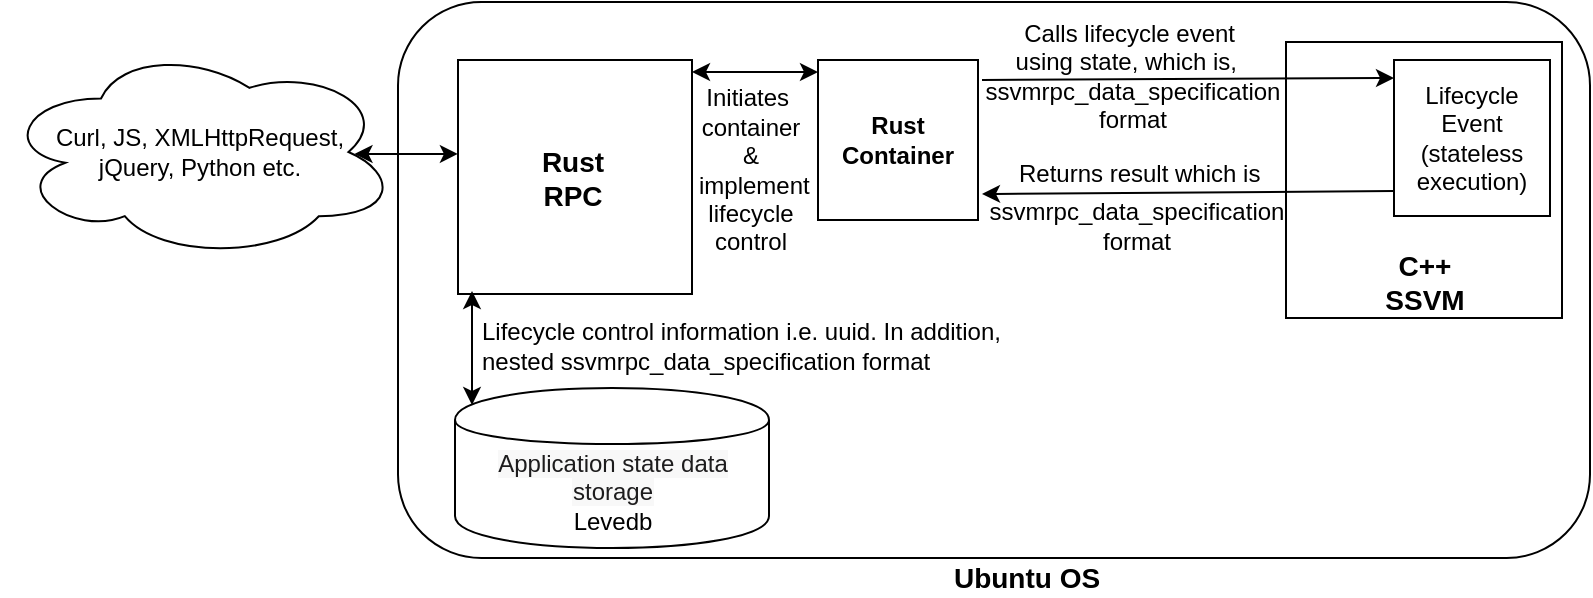 <mxfile version="12.3.1" type="device" pages="1"><diagram id="AzzvKmBrBaUZLXZ1Zjp-" name="Page-1"><mxGraphModel dx="1092" dy="594" grid="0" gridSize="10" guides="1" tooltips="1" connect="1" arrows="1" fold="1" page="1" pageScale="1" pageWidth="827" pageHeight="1169" math="0" shadow="0"><root><mxCell id="0"/><mxCell id="1" parent="0"/><mxCell id="f4qAklMeAp4ld8IiekA0-16" value="" style="rounded=1;whiteSpace=wrap;html=1;" vertex="1" parent="1"><mxGeometry x="203" y="131" width="596" height="278" as="geometry"/></mxCell><mxCell id="f4qAklMeAp4ld8IiekA0-4" value="" style="whiteSpace=wrap;html=1;aspect=fixed;" vertex="1" parent="1"><mxGeometry x="647" y="151" width="138" height="138" as="geometry"/></mxCell><mxCell id="f4qAklMeAp4ld8IiekA0-1" value="" style="whiteSpace=wrap;html=1;aspect=fixed;" vertex="1" parent="1"><mxGeometry x="233" y="160" width="117" height="117" as="geometry"/></mxCell><mxCell id="f4qAklMeAp4ld8IiekA0-2" value="&lt;b&gt;Rust&lt;br&gt;Container&lt;/b&gt;" style="whiteSpace=wrap;html=1;aspect=fixed;" vertex="1" parent="1"><mxGeometry x="413" y="160" width="80" height="80" as="geometry"/></mxCell><mxCell id="f4qAklMeAp4ld8IiekA0-3" value="Lifecycle Event&lt;br&gt;(stateless&lt;br&gt;execution)" style="whiteSpace=wrap;html=1;aspect=fixed;" vertex="1" parent="1"><mxGeometry x="701" y="160" width="78" height="78" as="geometry"/></mxCell><mxCell id="f4qAklMeAp4ld8IiekA0-7" value="" style="endArrow=classic;html=1;entryX=0;entryY=0.5;entryDx=0;entryDy=0;exitX=1;exitY=0.5;exitDx=0;exitDy=0;" edge="1" parent="1"><mxGeometry width="50" height="50" relative="1" as="geometry"><mxPoint x="495" y="170" as="sourcePoint"/><mxPoint x="701" y="169" as="targetPoint"/></mxGeometry></mxCell><mxCell id="f4qAklMeAp4ld8IiekA0-10" value="&lt;span style=&quot;color: rgb(29 , 28 , 29) ; text-align: left ; background-color: rgb(248 , 248 , 248)&quot;&gt;Application state data storage&lt;br&gt;&lt;/span&gt;Levedb" style="shape=cylinder;whiteSpace=wrap;html=1;boundedLbl=1;backgroundOutline=1;" vertex="1" parent="1"><mxGeometry x="231.5" y="324" width="157" height="80" as="geometry"/></mxCell><mxCell id="f4qAklMeAp4ld8IiekA0-11" value="Lifecycle control information i.e. uuid. In addition, &lt;br&gt;nested ssvmrpc_data_specification format" style="text;html=1;align=left;verticalAlign=middle;resizable=0;points=[];;autosize=1;" vertex="1" parent="1"><mxGeometry x="243" y="288" width="270" height="30" as="geometry"/></mxCell><mxCell id="f4qAklMeAp4ld8IiekA0-12" value="" style="endArrow=classic;startArrow=classic;html=1;exitX=0.5;exitY=0;exitDx=0;exitDy=0;" edge="1" parent="1"><mxGeometry width="50" height="50" relative="1" as="geometry"><mxPoint x="240" y="332.5" as="sourcePoint"/><mxPoint x="240" y="275.5" as="targetPoint"/></mxGeometry></mxCell><mxCell id="f4qAklMeAp4ld8IiekA0-15" value="&lt;b&gt;&lt;font style=&quot;font-size: 14px&quot;&gt;C++&lt;br&gt;SSVM&lt;/font&gt;&lt;/b&gt;" style="text;html=1;align=center;verticalAlign=middle;resizable=0;points=[];;autosize=1;" vertex="1" parent="1"><mxGeometry x="686" y="251" width="60" height="40" as="geometry"/></mxCell><mxCell id="f4qAklMeAp4ld8IiekA0-22" value="&lt;b&gt;&lt;font style=&quot;font-size: 14px&quot;&gt;Ubuntu OS&lt;/font&gt;&lt;/b&gt;" style="text;html=1;align=center;verticalAlign=middle;resizable=0;points=[];;autosize=1;" vertex="1" parent="1"><mxGeometry x="475" y="409" width="83" height="19" as="geometry"/></mxCell><mxCell id="f4qAklMeAp4ld8IiekA0-23" value="&lt;b style=&quot;font-size: 14px&quot;&gt;Rust&lt;br&gt;RPC&lt;/b&gt;" style="text;html=1;align=center;verticalAlign=middle;resizable=0;points=[];;autosize=1;" vertex="1" parent="1"><mxGeometry x="269" y="201.5" width="41" height="34" as="geometry"/></mxCell><mxCell id="f4qAklMeAp4ld8IiekA0-25" value="Calls lifecycle event&amp;nbsp;&lt;br&gt;using state, which is,&amp;nbsp;&amp;nbsp;&lt;br&gt;ssvmrpc_data_specification&lt;br&gt;format" style="text;html=1;align=center;verticalAlign=middle;resizable=0;points=[];;autosize=1;" vertex="1" parent="1"><mxGeometry x="489.5" y="138" width="160" height="60" as="geometry"/></mxCell><mxCell id="f4qAklMeAp4ld8IiekA0-32" value="Curl, JS, XMLHttpRequest,&lt;br&gt;jQuery, Python etc.&lt;span style=&quot;color: rgb(221 , 74 , 104) ; background-color: transparent ; font-family: &amp;#34;consolas&amp;#34; , &amp;#34;monaco&amp;#34; , &amp;#34;andale mono&amp;#34; , &amp;#34;ubuntu mono&amp;#34; , monospace ; font-size: 1em ; font-weight: inherit ; white-space: inherit ; word-spacing: normal ; letter-spacing: -0.044px ; text-align: left&quot;&gt;&lt;br&gt;&lt;/span&gt;" style="ellipse;shape=cloud;whiteSpace=wrap;html=1;" vertex="1" parent="1"><mxGeometry x="5" y="152.5" width="198" height="107" as="geometry"/></mxCell><mxCell id="f4qAklMeAp4ld8IiekA0-33" value="" style="endArrow=classic;startArrow=classic;html=1;exitX=0.875;exitY=0.5;exitDx=0;exitDy=0;exitPerimeter=0;entryX=-0.009;entryY=0.393;entryDx=0;entryDy=0;entryPerimeter=0;" edge="1" parent="1"><mxGeometry width="50" height="50" relative="1" as="geometry"><mxPoint x="181.25" y="207" as="sourcePoint"/><mxPoint x="232.947" y="206.981" as="targetPoint"/></mxGeometry></mxCell><mxCell id="f4qAklMeAp4ld8IiekA0-35" value="Returns result which is&amp;nbsp;" style="text;html=1;align=center;verticalAlign=middle;resizable=0;points=[];;autosize=1;" vertex="1" parent="1"><mxGeometry x="505" y="207" width="140" height="20" as="geometry"/></mxCell><mxCell id="f4qAklMeAp4ld8IiekA0-36" value="ssvmrpc_data_specification&lt;br&gt;format" style="text;html=1;align=center;verticalAlign=middle;resizable=0;points=[];;autosize=1;" vertex="1" parent="1"><mxGeometry x="492" y="228" width="160" height="30" as="geometry"/></mxCell><mxCell id="f4qAklMeAp4ld8IiekA0-37" value="" style="endArrow=classic;html=1;entryX=1;entryY=0.75;entryDx=0;entryDy=0;exitX=0;exitY=0.75;exitDx=0;exitDy=0;" edge="1" parent="1"><mxGeometry width="50" height="50" relative="1" as="geometry"><mxPoint x="701" y="225.5" as="sourcePoint"/><mxPoint x="495" y="227" as="targetPoint"/></mxGeometry></mxCell><mxCell id="f4qAklMeAp4ld8IiekA0-42" value="" style="endArrow=classic;startArrow=classic;html=1;entryX=0;entryY=0.075;entryDx=0;entryDy=0;entryPerimeter=0;" edge="1" parent="1" target="f4qAklMeAp4ld8IiekA0-2"><mxGeometry width="50" height="50" relative="1" as="geometry"><mxPoint x="350" y="166" as="sourcePoint"/><mxPoint x="420.04" y="240" as="targetPoint"/></mxGeometry></mxCell><mxCell id="f4qAklMeAp4ld8IiekA0-43" value="Initiates&amp;nbsp;&lt;br&gt;container&lt;br&gt;&amp;amp;&lt;br&gt;&amp;nbsp;implement&lt;br&gt;lifecycle&lt;br&gt;control" style="text;html=1;align=center;verticalAlign=middle;resizable=0;points=[];;autosize=1;" vertex="1" parent="1"><mxGeometry x="344" y="169.5" width="70" height="90" as="geometry"/></mxCell></root></mxGraphModel></diagram></mxfile>